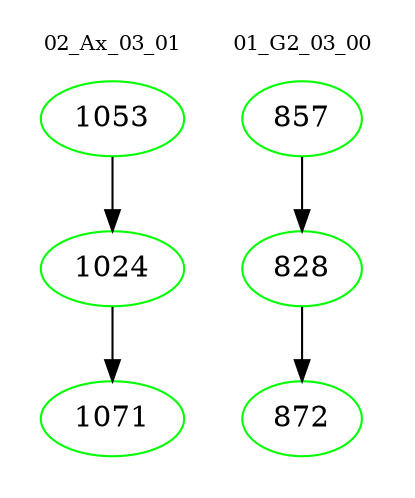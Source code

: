 digraph{
subgraph cluster_0 {
color = white
label = "02_Ax_03_01";
fontsize=10;
T0_1053 [label="1053", color="green"]
T0_1053 -> T0_1024 [color="black"]
T0_1024 [label="1024", color="green"]
T0_1024 -> T0_1071 [color="black"]
T0_1071 [label="1071", color="green"]
}
subgraph cluster_1 {
color = white
label = "01_G2_03_00";
fontsize=10;
T1_857 [label="857", color="green"]
T1_857 -> T1_828 [color="black"]
T1_828 [label="828", color="green"]
T1_828 -> T1_872 [color="black"]
T1_872 [label="872", color="green"]
}
}
